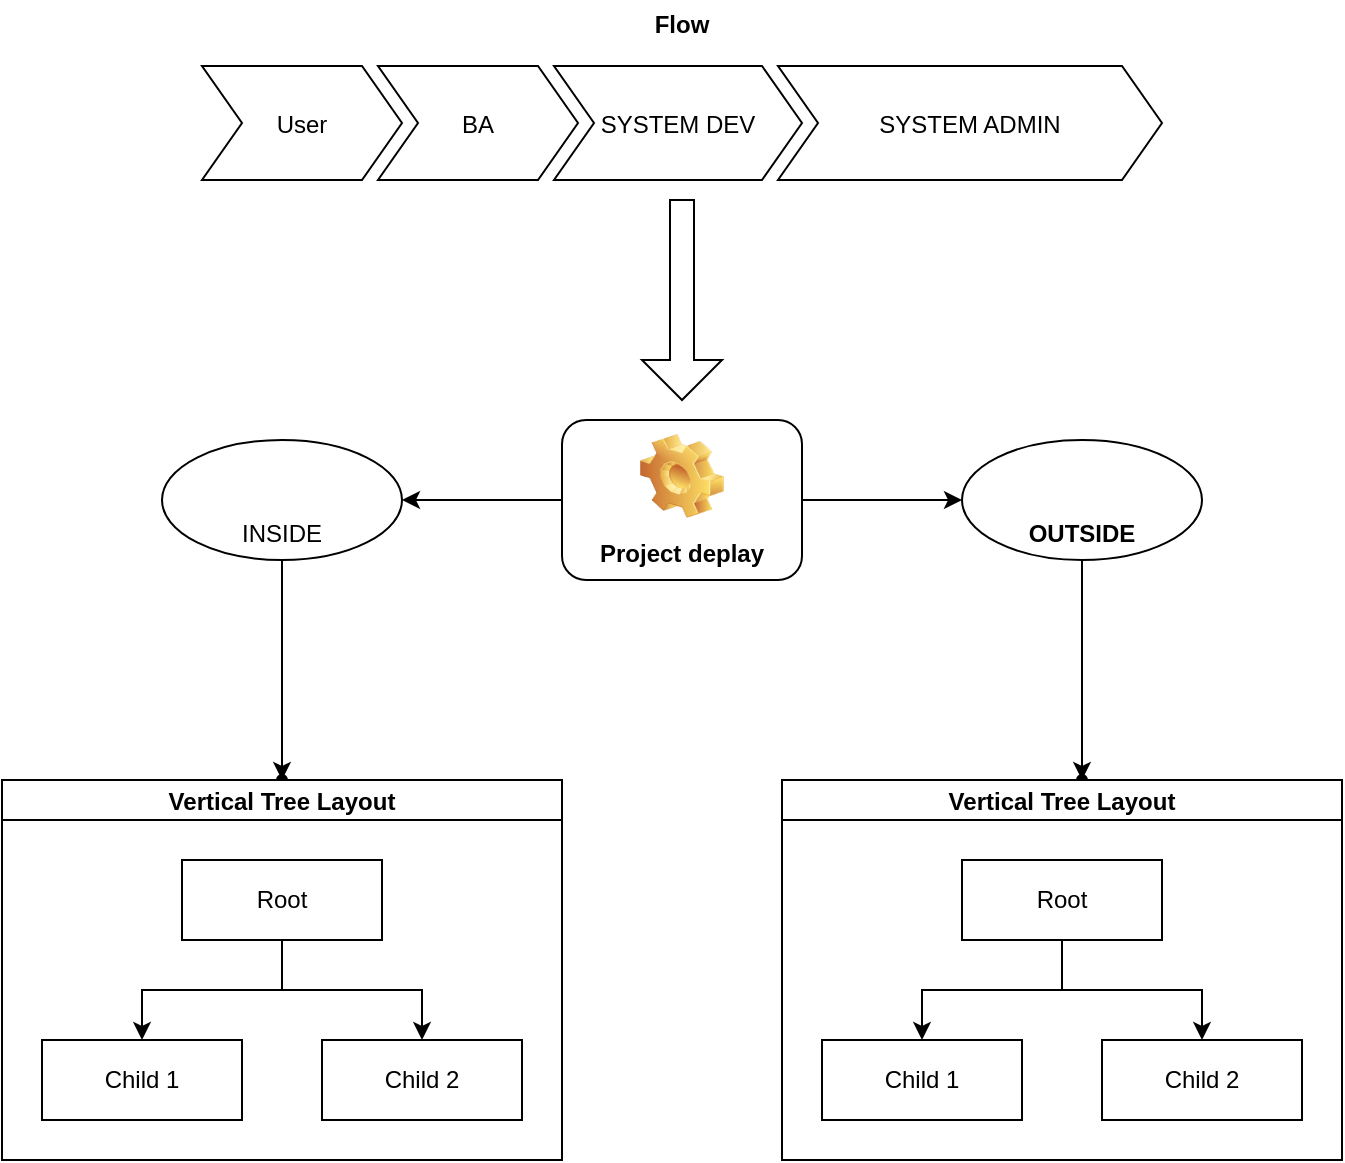 <mxfile version="20.4.0" type="github">
  <diagram id="TQi7t6NpXrlLMQliiDbz" name="Business Problem">
    <mxGraphModel dx="868" dy="450" grid="1" gridSize="10" guides="1" tooltips="1" connect="1" arrows="1" fold="1" page="1" pageScale="1" pageWidth="850" pageHeight="1100" math="0" shadow="0">
      <root>
        <mxCell id="0" />
        <mxCell id="1" parent="0" />
        <mxCell id="cnXPWbjHOrQOqPqAnLGX-80" value="" style="edgeStyle=orthogonalEdgeStyle;rounded=0;orthogonalLoop=1;jettySize=auto;html=1;" edge="1" parent="1" source="cnXPWbjHOrQOqPqAnLGX-20" target="cnXPWbjHOrQOqPqAnLGX-79">
          <mxGeometry relative="1" as="geometry" />
        </mxCell>
        <mxCell id="cnXPWbjHOrQOqPqAnLGX-88" value="" style="edgeStyle=orthogonalEdgeStyle;rounded=0;orthogonalLoop=1;jettySize=auto;html=1;" edge="1" parent="1" source="cnXPWbjHOrQOqPqAnLGX-79" target="cnXPWbjHOrQOqPqAnLGX-87">
          <mxGeometry relative="1" as="geometry" />
        </mxCell>
        <mxCell id="cnXPWbjHOrQOqPqAnLGX-79" value="&lt;span style=&quot;font-weight: 400;&quot;&gt;INSIDE&lt;/span&gt;" style="ellipse;whiteSpace=wrap;html=1;verticalAlign=bottom;fontStyle=1;spacing=2;spacingLeft=0;rounded=1;spacingBottom=4;flipH=0;flipV=0;direction=east;" vertex="1" parent="1">
          <mxGeometry x="250" y="230" width="120" height="60" as="geometry" />
        </mxCell>
        <mxCell id="cnXPWbjHOrQOqPqAnLGX-84" value="" style="edgeStyle=orthogonalEdgeStyle;rounded=0;orthogonalLoop=1;jettySize=auto;html=1;" edge="1" parent="1" source="cnXPWbjHOrQOqPqAnLGX-20" target="cnXPWbjHOrQOqPqAnLGX-83">
          <mxGeometry relative="1" as="geometry" />
        </mxCell>
        <mxCell id="cnXPWbjHOrQOqPqAnLGX-20" value="Project deplay" style="label;whiteSpace=wrap;html=1;align=center;verticalAlign=bottom;spacingLeft=0;spacingBottom=4;imageAlign=center;imageVerticalAlign=top;image=img/clipart/Gear_128x128.png;flipV=0;flipH=1;" vertex="1" parent="1">
          <mxGeometry x="450" y="220" width="120" height="80" as="geometry" />
        </mxCell>
        <mxCell id="cnXPWbjHOrQOqPqAnLGX-60" value="Flow" style="swimlane;childLayout=stackLayout;horizontal=1;fillColor=none;horizontalStack=1;resizeParent=1;resizeParentMax=0;resizeLast=0;collapsible=0;strokeColor=none;stackBorder=10;stackSpacing=-12;resizable=1;align=center;points=[];fontColor=#000000;" vertex="1" parent="1">
          <mxGeometry x="260" y="10" width="500" height="100" as="geometry" />
        </mxCell>
        <mxCell id="cnXPWbjHOrQOqPqAnLGX-61" value="User" style="shape=step;perimeter=stepPerimeter;fixedSize=1;points=[];" vertex="1" parent="cnXPWbjHOrQOqPqAnLGX-60">
          <mxGeometry x="10" y="33" width="100" height="57" as="geometry" />
        </mxCell>
        <mxCell id="cnXPWbjHOrQOqPqAnLGX-62" value="BA" style="shape=step;perimeter=stepPerimeter;fixedSize=1;points=[];" vertex="1" parent="cnXPWbjHOrQOqPqAnLGX-60">
          <mxGeometry x="98" y="33" width="100" height="57" as="geometry" />
        </mxCell>
        <mxCell id="cnXPWbjHOrQOqPqAnLGX-66" value="SYSTEM DEV" style="shape=step;perimeter=stepPerimeter;fixedSize=1;points=[];" vertex="1" parent="cnXPWbjHOrQOqPqAnLGX-60">
          <mxGeometry x="186" y="33" width="124" height="57" as="geometry" />
        </mxCell>
        <mxCell id="cnXPWbjHOrQOqPqAnLGX-63" value="SYSTEM ADMIN" style="shape=step;perimeter=stepPerimeter;fixedSize=1;points=[];" vertex="1" parent="cnXPWbjHOrQOqPqAnLGX-60">
          <mxGeometry x="298" y="33" width="192" height="57" as="geometry" />
        </mxCell>
        <mxCell id="cnXPWbjHOrQOqPqAnLGX-71" value="" style="shape=singleArrow;direction=south;whiteSpace=wrap;html=1;" vertex="1" parent="1">
          <mxGeometry x="490" y="110" width="40" height="100" as="geometry" />
        </mxCell>
        <mxCell id="cnXPWbjHOrQOqPqAnLGX-90" value="" style="edgeStyle=orthogonalEdgeStyle;rounded=0;orthogonalLoop=1;jettySize=auto;html=1;" edge="1" parent="1" source="cnXPWbjHOrQOqPqAnLGX-83" target="cnXPWbjHOrQOqPqAnLGX-89">
          <mxGeometry relative="1" as="geometry" />
        </mxCell>
        <mxCell id="cnXPWbjHOrQOqPqAnLGX-83" value="OUTSIDE" style="ellipse;whiteSpace=wrap;html=1;verticalAlign=bottom;fontStyle=1;spacing=2;spacingLeft=0;rounded=1;spacingBottom=4;" vertex="1" parent="1">
          <mxGeometry x="650" y="230" width="120" height="60" as="geometry" />
        </mxCell>
        <mxCell id="cnXPWbjHOrQOqPqAnLGX-87" value="" style="shape=waypoint;sketch=0;size=6;pointerEvents=1;points=[];fillColor=default;resizable=0;rotatable=0;perimeter=centerPerimeter;snapToPoint=1;verticalAlign=bottom;fontStyle=1;spacing=2;spacingLeft=0;rounded=1;spacingBottom=4;" vertex="1" parent="1">
          <mxGeometry x="290" y="380" width="40" height="40" as="geometry" />
        </mxCell>
        <mxCell id="cnXPWbjHOrQOqPqAnLGX-89" value="" style="shape=waypoint;sketch=0;size=6;pointerEvents=1;points=[];fillColor=default;resizable=0;rotatable=0;perimeter=centerPerimeter;snapToPoint=1;verticalAlign=bottom;fontStyle=1;spacing=2;spacingLeft=0;rounded=1;spacingBottom=4;" vertex="1" parent="1">
          <mxGeometry x="690" y="380" width="40" height="40" as="geometry" />
        </mxCell>
        <mxCell id="cnXPWbjHOrQOqPqAnLGX-91" value="Vertical Tree Layout" style="swimlane;startSize=20;horizontal=1;childLayout=treeLayout;horizontalTree=0;resizable=0;containerType=tree;" vertex="1" parent="1">
          <mxGeometry x="170" y="400" width="280" height="190" as="geometry" />
        </mxCell>
        <mxCell id="cnXPWbjHOrQOqPqAnLGX-92" value="Root" style="whiteSpace=wrap;html=1;" vertex="1" parent="cnXPWbjHOrQOqPqAnLGX-91">
          <mxGeometry x="90" y="40" width="100" height="40" as="geometry" />
        </mxCell>
        <mxCell id="cnXPWbjHOrQOqPqAnLGX-93" value="Child 1" style="whiteSpace=wrap;html=1;" vertex="1" parent="cnXPWbjHOrQOqPqAnLGX-91">
          <mxGeometry x="20" y="130" width="100" height="40" as="geometry" />
        </mxCell>
        <mxCell id="cnXPWbjHOrQOqPqAnLGX-94" value="" style="edgeStyle=elbowEdgeStyle;elbow=vertical;html=1;rounded=0;" edge="1" parent="cnXPWbjHOrQOqPqAnLGX-91" source="cnXPWbjHOrQOqPqAnLGX-92" target="cnXPWbjHOrQOqPqAnLGX-93">
          <mxGeometry relative="1" as="geometry" />
        </mxCell>
        <mxCell id="cnXPWbjHOrQOqPqAnLGX-95" value="Child 2" style="whiteSpace=wrap;html=1;" vertex="1" parent="cnXPWbjHOrQOqPqAnLGX-91">
          <mxGeometry x="160" y="130" width="100" height="40" as="geometry" />
        </mxCell>
        <mxCell id="cnXPWbjHOrQOqPqAnLGX-96" value="" style="edgeStyle=elbowEdgeStyle;elbow=vertical;html=1;rounded=0;" edge="1" parent="cnXPWbjHOrQOqPqAnLGX-91" source="cnXPWbjHOrQOqPqAnLGX-92" target="cnXPWbjHOrQOqPqAnLGX-95">
          <mxGeometry relative="1" as="geometry" />
        </mxCell>
        <mxCell id="cnXPWbjHOrQOqPqAnLGX-98" value="Vertical Tree Layout" style="swimlane;startSize=20;horizontal=1;childLayout=treeLayout;horizontalTree=0;resizable=0;containerType=tree;" vertex="1" parent="1">
          <mxGeometry x="560" y="400" width="280" height="190" as="geometry" />
        </mxCell>
        <mxCell id="cnXPWbjHOrQOqPqAnLGX-99" value="Root" style="whiteSpace=wrap;html=1;" vertex="1" parent="cnXPWbjHOrQOqPqAnLGX-98">
          <mxGeometry x="90" y="40" width="100" height="40" as="geometry" />
        </mxCell>
        <mxCell id="cnXPWbjHOrQOqPqAnLGX-100" value="Child 1" style="whiteSpace=wrap;html=1;" vertex="1" parent="cnXPWbjHOrQOqPqAnLGX-98">
          <mxGeometry x="20" y="130" width="100" height="40" as="geometry" />
        </mxCell>
        <mxCell id="cnXPWbjHOrQOqPqAnLGX-101" value="" style="edgeStyle=elbowEdgeStyle;elbow=vertical;html=1;rounded=0;" edge="1" parent="cnXPWbjHOrQOqPqAnLGX-98" source="cnXPWbjHOrQOqPqAnLGX-99" target="cnXPWbjHOrQOqPqAnLGX-100">
          <mxGeometry relative="1" as="geometry" />
        </mxCell>
        <mxCell id="cnXPWbjHOrQOqPqAnLGX-102" value="Child 2" style="whiteSpace=wrap;html=1;" vertex="1" parent="cnXPWbjHOrQOqPqAnLGX-98">
          <mxGeometry x="160" y="130" width="100" height="40" as="geometry" />
        </mxCell>
        <mxCell id="cnXPWbjHOrQOqPqAnLGX-103" value="" style="edgeStyle=elbowEdgeStyle;elbow=vertical;html=1;rounded=0;" edge="1" parent="cnXPWbjHOrQOqPqAnLGX-98" source="cnXPWbjHOrQOqPqAnLGX-99" target="cnXPWbjHOrQOqPqAnLGX-102">
          <mxGeometry relative="1" as="geometry" />
        </mxCell>
      </root>
    </mxGraphModel>
  </diagram>
</mxfile>
